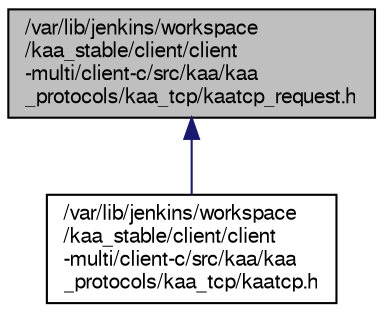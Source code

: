 digraph "/var/lib/jenkins/workspace/kaa_stable/client/client-multi/client-c/src/kaa/kaa_protocols/kaa_tcp/kaatcp_request.h"
{
  bgcolor="transparent";
  edge [fontname="FreeSans",fontsize="10",labelfontname="FreeSans",labelfontsize="10"];
  node [fontname="FreeSans",fontsize="10",shape=record];
  Node1 [label="/var/lib/jenkins/workspace\l/kaa_stable/client/client\l-multi/client-c/src/kaa/kaa\l_protocols/kaa_tcp/kaatcp_request.h",height=0.2,width=0.4,color="black", fillcolor="grey75", style="filled" fontcolor="black"];
  Node1 -> Node2 [dir="back",color="midnightblue",fontsize="10",style="solid",fontname="FreeSans"];
  Node2 [label="/var/lib/jenkins/workspace\l/kaa_stable/client/client\l-multi/client-c/src/kaa/kaa\l_protocols/kaa_tcp/kaatcp.h",height=0.2,width=0.4,color="black",URL="$kaatcp_8h.html"];
}
